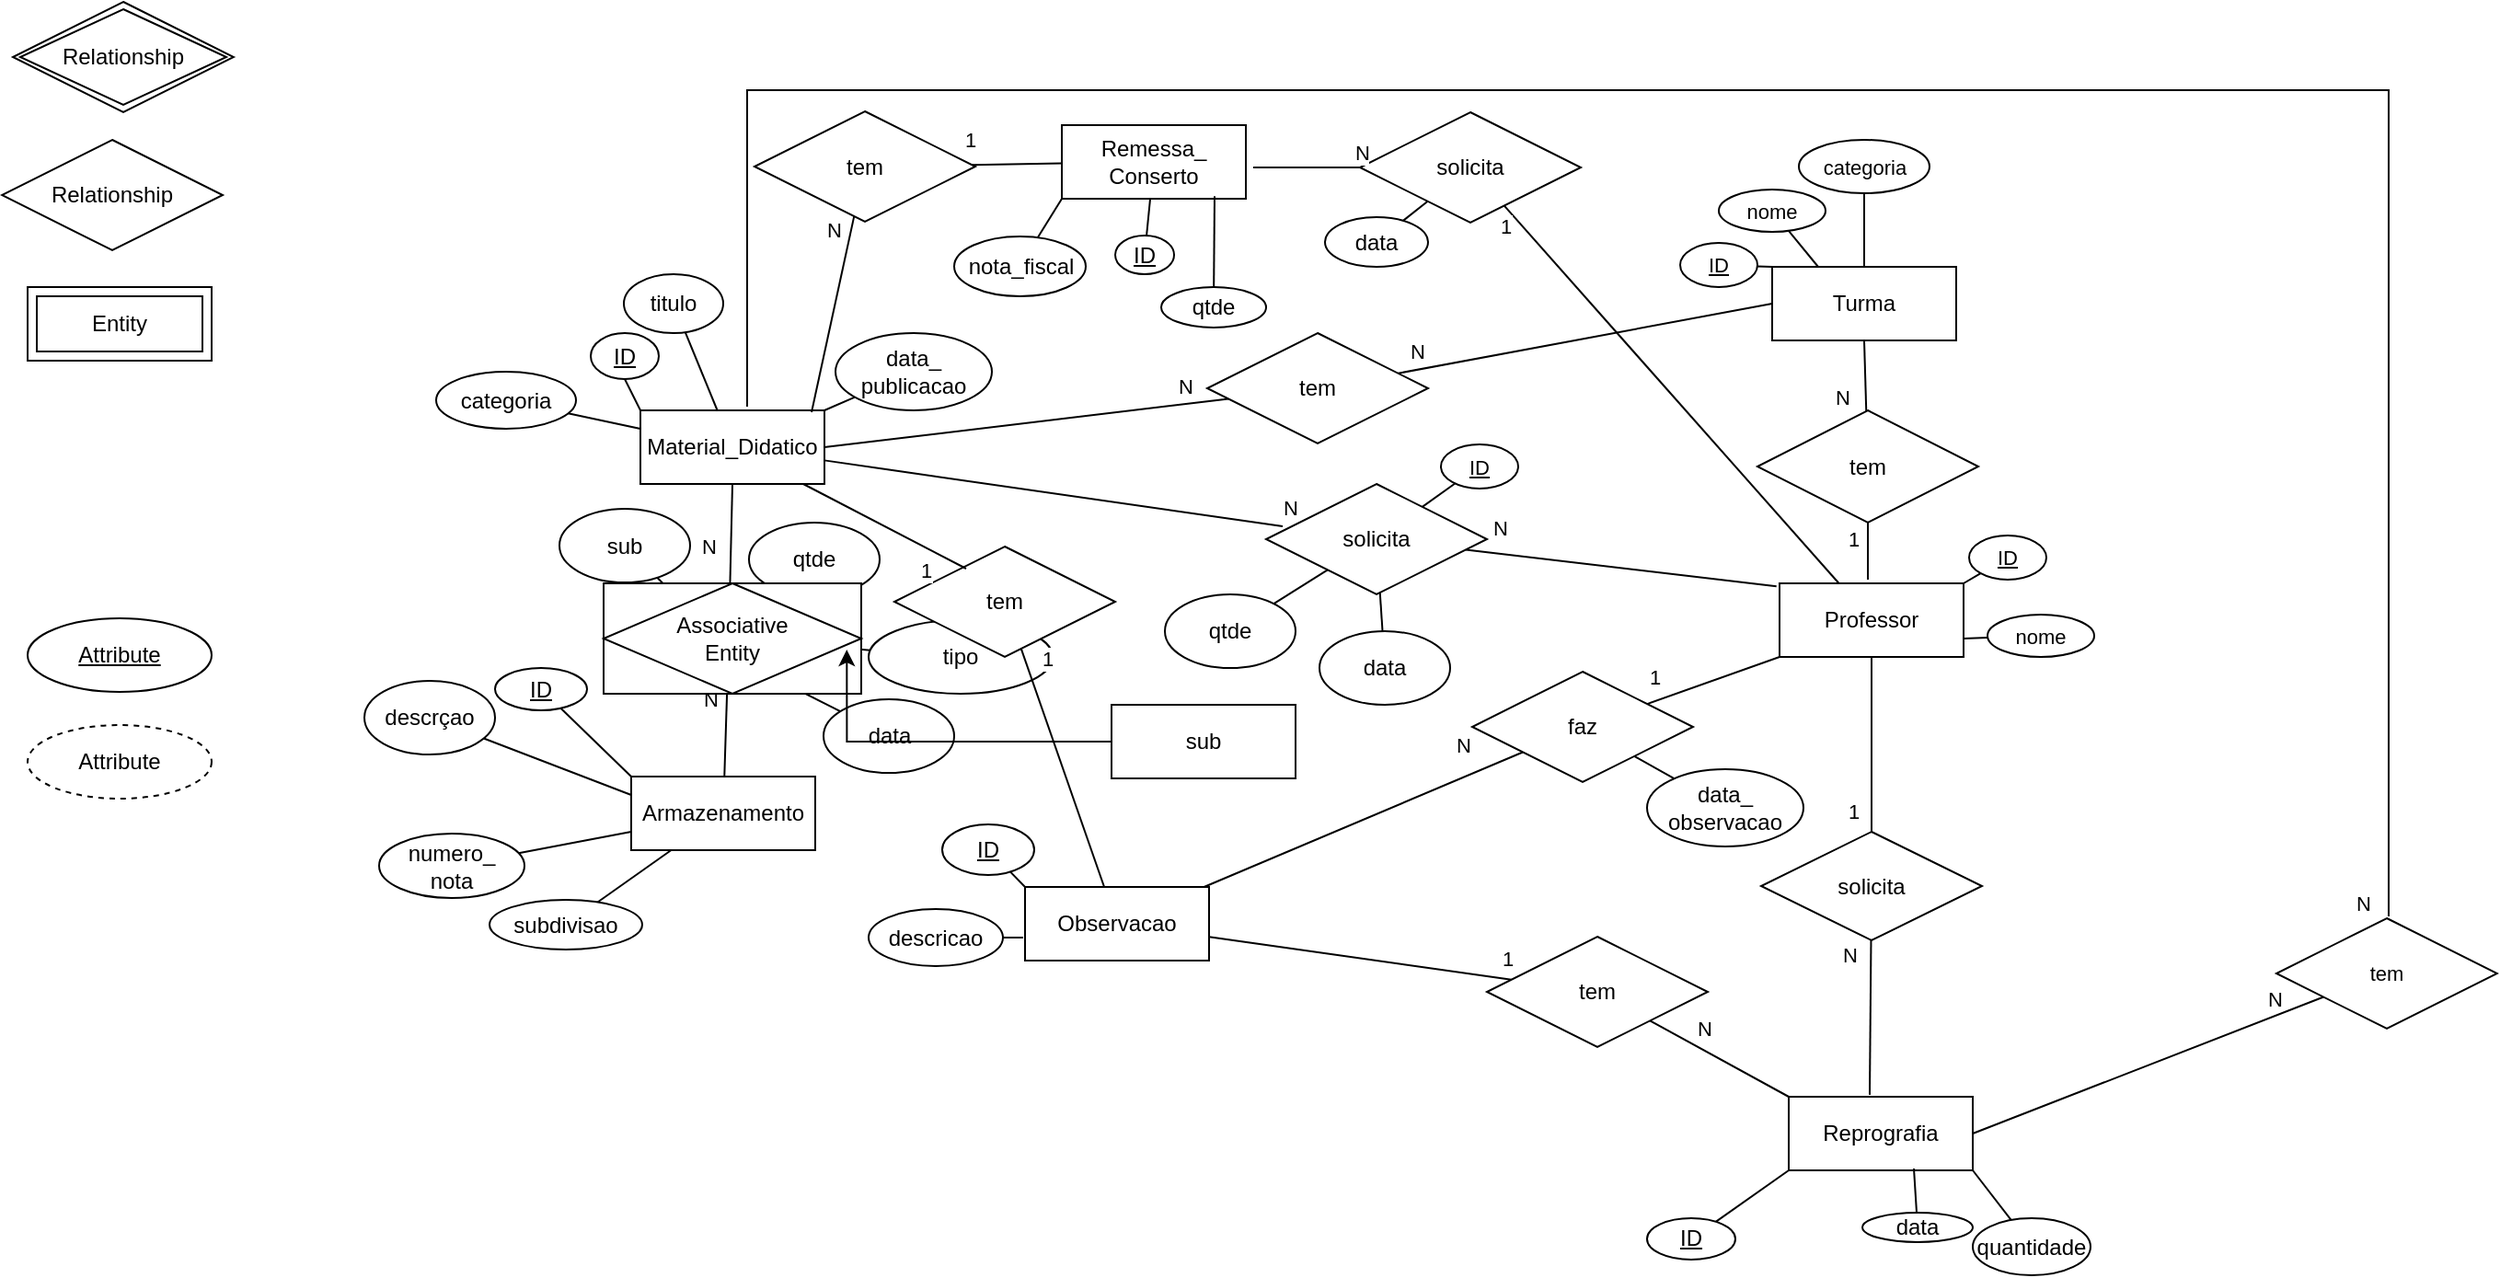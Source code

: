 <mxfile version="24.4.0" type="device">
  <diagram name="Página-1" id="MDbFIKiPPLKn4BLez_JS">
    <mxGraphModel dx="824" dy="331" grid="1" gridSize="10" guides="1" tooltips="1" connect="1" arrows="1" fold="1" page="1" pageScale="1" pageWidth="827" pageHeight="1169" math="0" shadow="0">
      <root>
        <mxCell id="0" />
        <mxCell id="1" parent="0" />
        <mxCell id="Ew38yq7X-rR1EeehxZCt-1" style="edgeStyle=none;rounded=0;orthogonalLoop=1;jettySize=auto;html=1;strokeColor=default;align=center;verticalAlign=middle;fontFamily=Helvetica;fontSize=11;fontColor=default;labelBackgroundColor=default;endArrow=none;endFill=0;" edge="1" parent="1" source="Ew38yq7X-rR1EeehxZCt-2" target="Ew38yq7X-rR1EeehxZCt-7">
          <mxGeometry relative="1" as="geometry" />
        </mxCell>
        <mxCell id="Ew38yq7X-rR1EeehxZCt-2" value="tipo" style="ellipse;whiteSpace=wrap;html=1;align=center;" vertex="1" parent="1">
          <mxGeometry x="476" y="387" width="100" height="40" as="geometry" />
        </mxCell>
        <mxCell id="Ew38yq7X-rR1EeehxZCt-3" value="Attribute" style="ellipse;whiteSpace=wrap;html=1;align=center;fontStyle=4;" vertex="1" parent="1">
          <mxGeometry x="19" y="386" width="100" height="40" as="geometry" />
        </mxCell>
        <mxCell id="Ew38yq7X-rR1EeehxZCt-4" value="Attribute" style="ellipse;whiteSpace=wrap;html=1;align=center;dashed=1;" vertex="1" parent="1">
          <mxGeometry x="19" y="444" width="100" height="40" as="geometry" />
        </mxCell>
        <mxCell id="Ew38yq7X-rR1EeehxZCt-5" value="" style="rounded=0;orthogonalLoop=1;jettySize=auto;html=1;endArrow=none;endFill=0;" edge="1" parent="1" source="Ew38yq7X-rR1EeehxZCt-7" target="Ew38yq7X-rR1EeehxZCt-16">
          <mxGeometry relative="1" as="geometry" />
        </mxCell>
        <mxCell id="Ew38yq7X-rR1EeehxZCt-6" style="edgeStyle=none;rounded=0;orthogonalLoop=1;jettySize=auto;html=1;entryX=0.5;entryY=1;entryDx=0;entryDy=0;strokeColor=default;align=center;verticalAlign=middle;fontFamily=Helvetica;fontSize=11;fontColor=default;labelBackgroundColor=default;endArrow=none;endFill=0;" edge="1" parent="1" source="Ew38yq7X-rR1EeehxZCt-7" target="Ew38yq7X-rR1EeehxZCt-11">
          <mxGeometry relative="1" as="geometry" />
        </mxCell>
        <mxCell id="Ew38yq7X-rR1EeehxZCt-7" value="movimenta" style="shape=rhombus;perimeter=rhombusPerimeter;whiteSpace=wrap;html=1;align=center;" vertex="1" parent="1">
          <mxGeometry x="340" y="367" width="120" height="60" as="geometry" />
        </mxCell>
        <mxCell id="Ew38yq7X-rR1EeehxZCt-8" value="Entity" style="shape=ext;margin=3;double=1;whiteSpace=wrap;html=1;align=center;" vertex="1" parent="1">
          <mxGeometry x="19" y="206" width="100" height="40" as="geometry" />
        </mxCell>
        <mxCell id="Ew38yq7X-rR1EeehxZCt-9" value="Relationship" style="shape=rhombus;double=1;perimeter=rhombusPerimeter;whiteSpace=wrap;html=1;align=center;" vertex="1" parent="1">
          <mxGeometry x="11" y="51" width="120" height="60" as="geometry" />
        </mxCell>
        <mxCell id="Ew38yq7X-rR1EeehxZCt-10" value="" style="edgeStyle=none;rounded=0;orthogonalLoop=1;jettySize=auto;html=1;strokeColor=default;align=center;verticalAlign=middle;fontFamily=Helvetica;fontSize=11;fontColor=default;labelBackgroundColor=default;endArrow=none;endFill=0;" edge="1" parent="1" source="Ew38yq7X-rR1EeehxZCt-11" target="Ew38yq7X-rR1EeehxZCt-30">
          <mxGeometry relative="1" as="geometry" />
        </mxCell>
        <mxCell id="Ew38yq7X-rR1EeehxZCt-11" value="Material_Didatico" style="whiteSpace=wrap;html=1;align=center;" vertex="1" parent="1">
          <mxGeometry x="352" y="273" width="100" height="40" as="geometry" />
        </mxCell>
        <mxCell id="Ew38yq7X-rR1EeehxZCt-12" style="edgeStyle=none;rounded=0;orthogonalLoop=1;jettySize=auto;html=1;strokeColor=default;align=center;verticalAlign=middle;fontFamily=Helvetica;fontSize=11;fontColor=default;labelBackgroundColor=default;endArrow=none;endFill=0;" edge="1" parent="1" source="Ew38yq7X-rR1EeehxZCt-15" target="Ew38yq7X-rR1EeehxZCt-33">
          <mxGeometry relative="1" as="geometry" />
        </mxCell>
        <mxCell id="Ew38yq7X-rR1EeehxZCt-13" style="edgeStyle=none;rounded=0;orthogonalLoop=1;jettySize=auto;html=1;strokeColor=default;align=center;verticalAlign=middle;fontFamily=Helvetica;fontSize=11;fontColor=default;labelBackgroundColor=default;endArrow=none;endFill=0;" edge="1" parent="1" source="Ew38yq7X-rR1EeehxZCt-15" target="Ew38yq7X-rR1EeehxZCt-48">
          <mxGeometry relative="1" as="geometry">
            <Array as="points" />
          </mxGeometry>
        </mxCell>
        <mxCell id="Ew38yq7X-rR1EeehxZCt-14" style="edgeStyle=none;rounded=0;orthogonalLoop=1;jettySize=auto;html=1;strokeColor=default;align=center;verticalAlign=middle;fontFamily=Helvetica;fontSize=11;fontColor=default;labelBackgroundColor=default;endArrow=none;endFill=0;" edge="1" parent="1" source="Ew38yq7X-rR1EeehxZCt-15" target="Ew38yq7X-rR1EeehxZCt-46">
          <mxGeometry relative="1" as="geometry" />
        </mxCell>
        <mxCell id="Ew38yq7X-rR1EeehxZCt-15" value="Observacao" style="whiteSpace=wrap;html=1;align=center;" vertex="1" parent="1">
          <mxGeometry x="561" y="532" width="100" height="40" as="geometry" />
        </mxCell>
        <mxCell id="Ew38yq7X-rR1EeehxZCt-16" value="Armazenamento" style="whiteSpace=wrap;html=1;align=center;" vertex="1" parent="1">
          <mxGeometry x="347" y="472" width="100" height="40" as="geometry" />
        </mxCell>
        <mxCell id="Ew38yq7X-rR1EeehxZCt-17" value="Reprografia" style="whiteSpace=wrap;html=1;align=center;" vertex="1" parent="1">
          <mxGeometry x="976" y="646" width="100" height="40" as="geometry" />
        </mxCell>
        <mxCell id="Ew38yq7X-rR1EeehxZCt-18" value="Remessa_&lt;br&gt;&lt;div&gt;Conserto&lt;/div&gt;" style="whiteSpace=wrap;html=1;align=center;" vertex="1" parent="1">
          <mxGeometry x="581" y="118" width="100" height="40" as="geometry" />
        </mxCell>
        <mxCell id="Ew38yq7X-rR1EeehxZCt-19" value="Turma" style="whiteSpace=wrap;html=1;align=center;" vertex="1" parent="1">
          <mxGeometry x="967" y="195" width="100" height="40" as="geometry" />
        </mxCell>
        <mxCell id="Ew38yq7X-rR1EeehxZCt-20" style="edgeStyle=none;rounded=0;orthogonalLoop=1;jettySize=auto;html=1;strokeColor=default;align=center;verticalAlign=middle;fontFamily=Helvetica;fontSize=11;fontColor=default;labelBackgroundColor=default;endArrow=none;endFill=0;" edge="1" parent="1" source="Ew38yq7X-rR1EeehxZCt-22" target="Ew38yq7X-rR1EeehxZCt-73">
          <mxGeometry relative="1" as="geometry" />
        </mxCell>
        <mxCell id="Ew38yq7X-rR1EeehxZCt-21" style="edgeStyle=none;rounded=0;orthogonalLoop=1;jettySize=auto;html=1;strokeColor=default;align=center;verticalAlign=middle;fontFamily=Helvetica;fontSize=11;fontColor=default;labelBackgroundColor=default;endArrow=none;endFill=0;" edge="1" parent="1" source="Ew38yq7X-rR1EeehxZCt-22" target="Ew38yq7X-rR1EeehxZCt-84">
          <mxGeometry relative="1" as="geometry" />
        </mxCell>
        <mxCell id="Ew38yq7X-rR1EeehxZCt-22" value="Professor" style="whiteSpace=wrap;html=1;align=center;" vertex="1" parent="1">
          <mxGeometry x="971" y="367" width="100" height="40" as="geometry" />
        </mxCell>
        <mxCell id="Ew38yq7X-rR1EeehxZCt-23" value="Relationship" style="shape=rhombus;perimeter=rhombusPerimeter;whiteSpace=wrap;html=1;align=center;" vertex="1" parent="1">
          <mxGeometry x="5" y="126" width="120" height="60" as="geometry" />
        </mxCell>
        <mxCell id="Ew38yq7X-rR1EeehxZCt-24" value="N" style="text;html=1;align=center;verticalAlign=middle;resizable=0;points=[];autosize=1;strokeColor=none;fillColor=none;fontFamily=Helvetica;fontSize=11;fontColor=default;labelBackgroundColor=default;" vertex="1" parent="1">
          <mxGeometry x="376" y="334" width="26" height="25" as="geometry" />
        </mxCell>
        <mxCell id="Ew38yq7X-rR1EeehxZCt-25" value="N" style="text;html=1;align=center;verticalAlign=middle;resizable=0;points=[];autosize=1;strokeColor=none;fillColor=none;fontFamily=Helvetica;fontSize=11;fontColor=default;labelBackgroundColor=default;" vertex="1" parent="1">
          <mxGeometry x="377" y="417" width="26" height="25" as="geometry" />
        </mxCell>
        <mxCell id="Ew38yq7X-rR1EeehxZCt-26" style="edgeStyle=none;rounded=0;orthogonalLoop=1;jettySize=auto;html=1;exitX=0.5;exitY=1;exitDx=0;exitDy=0;entryX=0;entryY=0;entryDx=0;entryDy=0;strokeColor=default;align=center;verticalAlign=middle;fontFamily=Helvetica;fontSize=11;fontColor=default;labelBackgroundColor=default;endArrow=none;endFill=0;" edge="1" parent="1" source="Ew38yq7X-rR1EeehxZCt-27" target="Ew38yq7X-rR1EeehxZCt-11">
          <mxGeometry relative="1" as="geometry" />
        </mxCell>
        <mxCell id="Ew38yq7X-rR1EeehxZCt-27" value="ID" style="ellipse;whiteSpace=wrap;html=1;align=center;fontStyle=4;" vertex="1" parent="1">
          <mxGeometry x="325" y="231" width="37" height="25" as="geometry" />
        </mxCell>
        <mxCell id="Ew38yq7X-rR1EeehxZCt-28" style="edgeStyle=none;rounded=0;orthogonalLoop=1;jettySize=auto;html=1;entryX=1;entryY=0;entryDx=0;entryDy=0;strokeColor=default;align=center;verticalAlign=middle;fontFamily=Helvetica;fontSize=11;fontColor=default;labelBackgroundColor=default;endArrow=none;endFill=0;" edge="1" parent="1" source="Ew38yq7X-rR1EeehxZCt-29" target="Ew38yq7X-rR1EeehxZCt-11">
          <mxGeometry relative="1" as="geometry" />
        </mxCell>
        <mxCell id="Ew38yq7X-rR1EeehxZCt-29" value="data_&lt;div&gt;publicacao&lt;/div&gt;" style="ellipse;whiteSpace=wrap;html=1;align=center;" vertex="1" parent="1">
          <mxGeometry x="458" y="231" width="85" height="42" as="geometry" />
        </mxCell>
        <mxCell id="Ew38yq7X-rR1EeehxZCt-30" value="titulo" style="ellipse;whiteSpace=wrap;html=1;align=center;" vertex="1" parent="1">
          <mxGeometry x="343" y="199" width="54" height="32" as="geometry" />
        </mxCell>
        <mxCell id="Ew38yq7X-rR1EeehxZCt-31" style="edgeStyle=none;rounded=0;orthogonalLoop=1;jettySize=auto;html=1;entryX=0;entryY=0;entryDx=0;entryDy=0;strokeColor=default;align=center;verticalAlign=middle;fontFamily=Helvetica;fontSize=11;fontColor=default;labelBackgroundColor=default;endArrow=none;endFill=0;" edge="1" parent="1" source="Ew38yq7X-rR1EeehxZCt-32" target="Ew38yq7X-rR1EeehxZCt-16">
          <mxGeometry relative="1" as="geometry" />
        </mxCell>
        <mxCell id="Ew38yq7X-rR1EeehxZCt-32" value="ID" style="ellipse;whiteSpace=wrap;html=1;align=center;fontStyle=4;" vertex="1" parent="1">
          <mxGeometry x="273" y="413" width="50" height="23" as="geometry" />
        </mxCell>
        <mxCell id="Ew38yq7X-rR1EeehxZCt-33" value="tem" style="shape=rhombus;perimeter=rhombusPerimeter;whiteSpace=wrap;html=1;align=center;" vertex="1" parent="1">
          <mxGeometry x="490" y="347" width="120" height="60" as="geometry" />
        </mxCell>
        <mxCell id="Ew38yq7X-rR1EeehxZCt-34" style="edgeStyle=none;rounded=0;orthogonalLoop=1;jettySize=auto;html=1;entryX=0.325;entryY=0.2;entryDx=0;entryDy=0;entryPerimeter=0;strokeColor=default;align=center;verticalAlign=middle;fontFamily=Helvetica;fontSize=11;fontColor=default;labelBackgroundColor=default;endArrow=none;endFill=0;" edge="1" parent="1" source="Ew38yq7X-rR1EeehxZCt-11" target="Ew38yq7X-rR1EeehxZCt-33">
          <mxGeometry relative="1" as="geometry" />
        </mxCell>
        <mxCell id="Ew38yq7X-rR1EeehxZCt-35" value="1" style="text;html=1;align=center;verticalAlign=middle;resizable=0;points=[];autosize=1;strokeColor=none;fillColor=none;fontFamily=Helvetica;fontSize=11;fontColor=default;labelBackgroundColor=default;" vertex="1" parent="1">
          <mxGeometry x="561" y="395" width="24" height="25" as="geometry" />
        </mxCell>
        <mxCell id="Ew38yq7X-rR1EeehxZCt-36" value="1" style="text;html=1;align=center;verticalAlign=middle;resizable=0;points=[];autosize=1;strokeColor=none;fillColor=none;fontFamily=Helvetica;fontSize=11;fontColor=default;labelBackgroundColor=default;" vertex="1" parent="1">
          <mxGeometry x="495" y="347" width="24" height="25" as="geometry" />
        </mxCell>
        <mxCell id="Ew38yq7X-rR1EeehxZCt-37" style="edgeStyle=none;rounded=0;orthogonalLoop=1;jettySize=auto;html=1;entryX=0;entryY=0.25;entryDx=0;entryDy=0;strokeColor=default;align=center;verticalAlign=middle;fontFamily=Helvetica;fontSize=11;fontColor=default;labelBackgroundColor=default;endArrow=none;endFill=0;" edge="1" parent="1" source="Ew38yq7X-rR1EeehxZCt-38" target="Ew38yq7X-rR1EeehxZCt-16">
          <mxGeometry relative="1" as="geometry" />
        </mxCell>
        <mxCell id="Ew38yq7X-rR1EeehxZCt-38" value="descrçao" style="ellipse;whiteSpace=wrap;html=1;align=center;" vertex="1" parent="1">
          <mxGeometry x="202" y="420" width="71" height="40" as="geometry" />
        </mxCell>
        <mxCell id="Ew38yq7X-rR1EeehxZCt-39" style="edgeStyle=none;rounded=0;orthogonalLoop=1;jettySize=auto;html=1;strokeColor=default;align=center;verticalAlign=middle;fontFamily=Helvetica;fontSize=11;fontColor=default;labelBackgroundColor=default;endArrow=none;endFill=0;" edge="1" parent="1" source="Ew38yq7X-rR1EeehxZCt-40" target="Ew38yq7X-rR1EeehxZCt-16">
          <mxGeometry relative="1" as="geometry" />
        </mxCell>
        <mxCell id="Ew38yq7X-rR1EeehxZCt-40" value="subdivisao" style="ellipse;whiteSpace=wrap;html=1;align=center;" vertex="1" parent="1">
          <mxGeometry x="270" y="539" width="83" height="27" as="geometry" />
        </mxCell>
        <mxCell id="Ew38yq7X-rR1EeehxZCt-41" style="edgeStyle=none;rounded=0;orthogonalLoop=1;jettySize=auto;html=1;entryX=0;entryY=0.25;entryDx=0;entryDy=0;strokeColor=default;align=center;verticalAlign=middle;fontFamily=Helvetica;fontSize=11;fontColor=default;labelBackgroundColor=default;endArrow=none;endFill=0;" edge="1" parent="1" source="Ew38yq7X-rR1EeehxZCt-42" target="Ew38yq7X-rR1EeehxZCt-11">
          <mxGeometry relative="1" as="geometry" />
        </mxCell>
        <mxCell id="Ew38yq7X-rR1EeehxZCt-42" value="categoria" style="ellipse;whiteSpace=wrap;html=1;align=center;" vertex="1" parent="1">
          <mxGeometry x="241" y="252" width="76" height="31" as="geometry" />
        </mxCell>
        <mxCell id="Ew38yq7X-rR1EeehxZCt-129" style="rounded=0;orthogonalLoop=1;jettySize=auto;html=1;entryX=0;entryY=0.75;entryDx=0;entryDy=0;endArrow=none;endFill=0;" edge="1" parent="1" source="Ew38yq7X-rR1EeehxZCt-44" target="Ew38yq7X-rR1EeehxZCt-16">
          <mxGeometry relative="1" as="geometry" />
        </mxCell>
        <mxCell id="Ew38yq7X-rR1EeehxZCt-44" value="numero_&lt;div&gt;nota&lt;/div&gt;" style="ellipse;whiteSpace=wrap;html=1;align=center;" vertex="1" parent="1">
          <mxGeometry x="210" y="503" width="79" height="35" as="geometry" />
        </mxCell>
        <mxCell id="Ew38yq7X-rR1EeehxZCt-45" style="edgeStyle=none;rounded=0;orthogonalLoop=1;jettySize=auto;html=1;entryX=0;entryY=0;entryDx=0;entryDy=0;strokeColor=default;align=center;verticalAlign=middle;fontFamily=Helvetica;fontSize=11;fontColor=default;labelBackgroundColor=default;endArrow=none;endFill=0;" edge="1" parent="1" source="Ew38yq7X-rR1EeehxZCt-46" target="Ew38yq7X-rR1EeehxZCt-17">
          <mxGeometry relative="1" as="geometry" />
        </mxCell>
        <mxCell id="Ew38yq7X-rR1EeehxZCt-46" value="tem" style="shape=rhombus;perimeter=rhombusPerimeter;whiteSpace=wrap;html=1;align=center;" vertex="1" parent="1">
          <mxGeometry x="812" y="559" width="120" height="60" as="geometry" />
        </mxCell>
        <mxCell id="Ew38yq7X-rR1EeehxZCt-47" style="edgeStyle=none;rounded=0;orthogonalLoop=1;jettySize=auto;html=1;entryX=0;entryY=1;entryDx=0;entryDy=0;strokeColor=default;align=center;verticalAlign=middle;fontFamily=Helvetica;fontSize=11;fontColor=default;labelBackgroundColor=default;endArrow=none;endFill=0;" edge="1" parent="1" source="Ew38yq7X-rR1EeehxZCt-48" target="Ew38yq7X-rR1EeehxZCt-22">
          <mxGeometry relative="1" as="geometry" />
        </mxCell>
        <mxCell id="Ew38yq7X-rR1EeehxZCt-48" value="faz" style="shape=rhombus;perimeter=rhombusPerimeter;whiteSpace=wrap;html=1;align=center;" vertex="1" parent="1">
          <mxGeometry x="804" y="415" width="120" height="60" as="geometry" />
        </mxCell>
        <mxCell id="Ew38yq7X-rR1EeehxZCt-49" style="edgeStyle=none;rounded=0;orthogonalLoop=1;jettySize=auto;html=1;strokeColor=default;align=center;verticalAlign=middle;fontFamily=Helvetica;fontSize=11;fontColor=default;labelBackgroundColor=default;endArrow=none;endFill=0;" edge="1" parent="1" source="Ew38yq7X-rR1EeehxZCt-50" target="Ew38yq7X-rR1EeehxZCt-48">
          <mxGeometry relative="1" as="geometry" />
        </mxCell>
        <mxCell id="Ew38yq7X-rR1EeehxZCt-50" value="data_&lt;div&gt;observacao&lt;/div&gt;" style="ellipse;whiteSpace=wrap;html=1;align=center;" vertex="1" parent="1">
          <mxGeometry x="899" y="468" width="85" height="42" as="geometry" />
        </mxCell>
        <mxCell id="Ew38yq7X-rR1EeehxZCt-51" value="1" style="text;html=1;align=center;verticalAlign=middle;resizable=0;points=[];autosize=1;strokeColor=none;fillColor=none;fontFamily=Helvetica;fontSize=11;fontColor=default;labelBackgroundColor=default;" vertex="1" parent="1">
          <mxGeometry x="891" y="405" width="24" height="25" as="geometry" />
        </mxCell>
        <mxCell id="Ew38yq7X-rR1EeehxZCt-52" value="N" style="text;html=1;align=center;verticalAlign=middle;resizable=0;points=[];autosize=1;strokeColor=none;fillColor=none;fontFamily=Helvetica;fontSize=11;fontColor=default;labelBackgroundColor=default;" vertex="1" parent="1">
          <mxGeometry x="786" y="442" width="26" height="25" as="geometry" />
        </mxCell>
        <mxCell id="Ew38yq7X-rR1EeehxZCt-53" style="edgeStyle=none;rounded=0;orthogonalLoop=1;jettySize=auto;html=1;entryX=1;entryY=0.5;entryDx=0;entryDy=0;strokeColor=default;align=center;verticalAlign=middle;fontFamily=Helvetica;fontSize=11;fontColor=default;labelBackgroundColor=default;endArrow=none;endFill=0;" edge="1" parent="1" source="Ew38yq7X-rR1EeehxZCt-55" target="Ew38yq7X-rR1EeehxZCt-11">
          <mxGeometry relative="1" as="geometry" />
        </mxCell>
        <mxCell id="Ew38yq7X-rR1EeehxZCt-54" style="edgeStyle=none;rounded=0;orthogonalLoop=1;jettySize=auto;html=1;entryX=0;entryY=0.5;entryDx=0;entryDy=0;strokeColor=default;align=center;verticalAlign=middle;fontFamily=Helvetica;fontSize=11;fontColor=default;labelBackgroundColor=default;endArrow=none;endFill=0;" edge="1" parent="1" source="Ew38yq7X-rR1EeehxZCt-55" target="Ew38yq7X-rR1EeehxZCt-19">
          <mxGeometry relative="1" as="geometry" />
        </mxCell>
        <mxCell id="Ew38yq7X-rR1EeehxZCt-55" value="tem" style="shape=rhombus;perimeter=rhombusPerimeter;whiteSpace=wrap;html=1;align=center;" vertex="1" parent="1">
          <mxGeometry x="660" y="231" width="120" height="60" as="geometry" />
        </mxCell>
        <mxCell id="Ew38yq7X-rR1EeehxZCt-56" value="N" style="text;html=1;align=center;verticalAlign=middle;resizable=0;points=[];autosize=1;strokeColor=none;fillColor=none;fontFamily=Helvetica;fontSize=11;fontColor=default;labelBackgroundColor=default;" vertex="1" parent="1">
          <mxGeometry x="635" y="247" width="26" height="25" as="geometry" />
        </mxCell>
        <mxCell id="Ew38yq7X-rR1EeehxZCt-57" value="N" style="text;html=1;align=center;verticalAlign=middle;resizable=0;points=[];autosize=1;strokeColor=none;fillColor=none;fontFamily=Helvetica;fontSize=11;fontColor=default;labelBackgroundColor=default;" vertex="1" parent="1">
          <mxGeometry x="761" y="228" width="26" height="25" as="geometry" />
        </mxCell>
        <mxCell id="Ew38yq7X-rR1EeehxZCt-58" style="edgeStyle=none;rounded=0;orthogonalLoop=1;jettySize=auto;html=1;entryX=0.5;entryY=1;entryDx=0;entryDy=0;strokeColor=default;align=center;verticalAlign=middle;fontFamily=Helvetica;fontSize=11;fontColor=default;labelBackgroundColor=default;endArrow=none;endFill=0;" edge="1" parent="1" source="Ew38yq7X-rR1EeehxZCt-60" target="Ew38yq7X-rR1EeehxZCt-19">
          <mxGeometry relative="1" as="geometry" />
        </mxCell>
        <mxCell id="Ew38yq7X-rR1EeehxZCt-59" style="edgeStyle=none;rounded=0;orthogonalLoop=1;jettySize=auto;html=1;strokeColor=default;align=center;verticalAlign=middle;fontFamily=Helvetica;fontSize=11;fontColor=default;labelBackgroundColor=default;endArrow=none;endFill=0;" edge="1" parent="1" source="Ew38yq7X-rR1EeehxZCt-60">
          <mxGeometry relative="1" as="geometry">
            <mxPoint x="1019" y="365" as="targetPoint" />
          </mxGeometry>
        </mxCell>
        <mxCell id="Ew38yq7X-rR1EeehxZCt-60" value="tem" style="shape=rhombus;perimeter=rhombusPerimeter;whiteSpace=wrap;html=1;align=center;" vertex="1" parent="1">
          <mxGeometry x="959" y="273" width="120" height="61" as="geometry" />
        </mxCell>
        <mxCell id="Ew38yq7X-rR1EeehxZCt-61" value="1" style="text;html=1;align=center;verticalAlign=middle;resizable=0;points=[];autosize=1;strokeColor=none;fillColor=none;fontFamily=Helvetica;fontSize=11;fontColor=default;labelBackgroundColor=default;" vertex="1" parent="1">
          <mxGeometry x="999" y="330" width="24" height="25" as="geometry" />
        </mxCell>
        <mxCell id="Ew38yq7X-rR1EeehxZCt-62" value="N" style="text;html=1;align=center;verticalAlign=middle;resizable=0;points=[];autosize=1;strokeColor=none;fillColor=none;fontFamily=Helvetica;fontSize=11;fontColor=default;labelBackgroundColor=default;" vertex="1" parent="1">
          <mxGeometry x="992" y="253" width="26" height="25" as="geometry" />
        </mxCell>
        <mxCell id="Ew38yq7X-rR1EeehxZCt-63" style="edgeStyle=none;rounded=0;orthogonalLoop=1;jettySize=auto;html=1;entryX=0;entryY=0;entryDx=0;entryDy=0;strokeColor=default;align=center;verticalAlign=middle;fontFamily=Helvetica;fontSize=11;fontColor=default;labelBackgroundColor=default;endArrow=none;endFill=0;" edge="1" parent="1" source="Ew38yq7X-rR1EeehxZCt-64" target="Ew38yq7X-rR1EeehxZCt-19">
          <mxGeometry relative="1" as="geometry" />
        </mxCell>
        <mxCell id="Ew38yq7X-rR1EeehxZCt-64" value="ID" style="ellipse;whiteSpace=wrap;html=1;align=center;fontStyle=4;fontFamily=Helvetica;fontSize=11;fontColor=default;labelBackgroundColor=default;" vertex="1" parent="1">
          <mxGeometry x="917" y="182" width="42" height="24" as="geometry" />
        </mxCell>
        <mxCell id="Ew38yq7X-rR1EeehxZCt-65" style="edgeStyle=none;rounded=0;orthogonalLoop=1;jettySize=auto;html=1;entryX=0.25;entryY=0;entryDx=0;entryDy=0;strokeColor=default;align=center;verticalAlign=middle;fontFamily=Helvetica;fontSize=11;fontColor=default;labelBackgroundColor=default;endArrow=none;endFill=0;" edge="1" parent="1" source="Ew38yq7X-rR1EeehxZCt-66" target="Ew38yq7X-rR1EeehxZCt-19">
          <mxGeometry relative="1" as="geometry" />
        </mxCell>
        <mxCell id="Ew38yq7X-rR1EeehxZCt-66" value="nome" style="ellipse;whiteSpace=wrap;html=1;align=center;fontFamily=Helvetica;fontSize=11;fontColor=default;labelBackgroundColor=default;" vertex="1" parent="1">
          <mxGeometry x="938" y="153" width="58" height="23" as="geometry" />
        </mxCell>
        <mxCell id="Ew38yq7X-rR1EeehxZCt-67" style="edgeStyle=none;rounded=0;orthogonalLoop=1;jettySize=auto;html=1;entryX=0.5;entryY=0;entryDx=0;entryDy=0;strokeColor=default;align=center;verticalAlign=middle;fontFamily=Helvetica;fontSize=11;fontColor=default;labelBackgroundColor=default;endArrow=none;endFill=0;" edge="1" parent="1" source="Ew38yq7X-rR1EeehxZCt-68" target="Ew38yq7X-rR1EeehxZCt-19">
          <mxGeometry relative="1" as="geometry" />
        </mxCell>
        <mxCell id="Ew38yq7X-rR1EeehxZCt-68" value="categoria" style="ellipse;whiteSpace=wrap;html=1;align=center;fontFamily=Helvetica;fontSize=11;fontColor=default;labelBackgroundColor=default;" vertex="1" parent="1">
          <mxGeometry x="981.5" y="126" width="71" height="29" as="geometry" />
        </mxCell>
        <mxCell id="Ew38yq7X-rR1EeehxZCt-69" style="edgeStyle=none;rounded=0;orthogonalLoop=1;jettySize=auto;html=1;entryX=1;entryY=0;entryDx=0;entryDy=0;strokeColor=default;align=center;verticalAlign=middle;fontFamily=Helvetica;fontSize=11;fontColor=default;labelBackgroundColor=default;endArrow=none;endFill=0;" edge="1" parent="1" source="Ew38yq7X-rR1EeehxZCt-70" target="Ew38yq7X-rR1EeehxZCt-22">
          <mxGeometry relative="1" as="geometry" />
        </mxCell>
        <mxCell id="Ew38yq7X-rR1EeehxZCt-70" value="ID" style="ellipse;whiteSpace=wrap;html=1;align=center;fontStyle=4;fontFamily=Helvetica;fontSize=11;fontColor=default;labelBackgroundColor=default;" vertex="1" parent="1">
          <mxGeometry x="1074" y="341" width="42" height="24" as="geometry" />
        </mxCell>
        <mxCell id="Ew38yq7X-rR1EeehxZCt-71" style="edgeStyle=none;rounded=0;orthogonalLoop=1;jettySize=auto;html=1;entryX=1;entryY=0.75;entryDx=0;entryDy=0;strokeColor=default;align=center;verticalAlign=middle;fontFamily=Helvetica;fontSize=11;fontColor=default;labelBackgroundColor=default;endArrow=none;endFill=0;" edge="1" parent="1" source="Ew38yq7X-rR1EeehxZCt-72" target="Ew38yq7X-rR1EeehxZCt-22">
          <mxGeometry relative="1" as="geometry" />
        </mxCell>
        <mxCell id="Ew38yq7X-rR1EeehxZCt-72" value="nome" style="ellipse;whiteSpace=wrap;html=1;align=center;fontFamily=Helvetica;fontSize=11;fontColor=default;labelBackgroundColor=default;" vertex="1" parent="1">
          <mxGeometry x="1084" y="384" width="58" height="23" as="geometry" />
        </mxCell>
        <mxCell id="Ew38yq7X-rR1EeehxZCt-73" value="solicita" style="shape=rhombus;perimeter=rhombusPerimeter;whiteSpace=wrap;html=1;align=center;" vertex="1" parent="1">
          <mxGeometry x="961" y="502" width="120" height="59" as="geometry" />
        </mxCell>
        <mxCell id="Ew38yq7X-rR1EeehxZCt-74" style="edgeStyle=none;rounded=0;orthogonalLoop=1;jettySize=auto;html=1;entryX=0.44;entryY=-0.025;entryDx=0;entryDy=0;entryPerimeter=0;strokeColor=default;align=center;verticalAlign=middle;fontFamily=Helvetica;fontSize=11;fontColor=default;labelBackgroundColor=default;endArrow=none;endFill=0;" edge="1" parent="1" source="Ew38yq7X-rR1EeehxZCt-73" target="Ew38yq7X-rR1EeehxZCt-17">
          <mxGeometry relative="1" as="geometry" />
        </mxCell>
        <mxCell id="Ew38yq7X-rR1EeehxZCt-75" value="1" style="text;html=1;align=center;verticalAlign=middle;resizable=0;points=[];autosize=1;strokeColor=none;fillColor=none;fontFamily=Helvetica;fontSize=11;fontColor=default;labelBackgroundColor=default;" vertex="1" parent="1">
          <mxGeometry x="999" y="478" width="24" height="25" as="geometry" />
        </mxCell>
        <mxCell id="Ew38yq7X-rR1EeehxZCt-76" value="N" style="text;html=1;align=center;verticalAlign=middle;resizable=0;points=[];autosize=1;strokeColor=none;fillColor=none;fontFamily=Helvetica;fontSize=11;fontColor=default;labelBackgroundColor=default;" vertex="1" parent="1">
          <mxGeometry x="996" y="556" width="26" height="25" as="geometry" />
        </mxCell>
        <mxCell id="Ew38yq7X-rR1EeehxZCt-77" value="1" style="text;html=1;align=center;verticalAlign=middle;resizable=0;points=[];autosize=1;strokeColor=none;fillColor=none;fontFamily=Helvetica;fontSize=11;fontColor=default;labelBackgroundColor=default;" vertex="1" parent="1">
          <mxGeometry x="811" y="558" width="24" height="25" as="geometry" />
        </mxCell>
        <mxCell id="Ew38yq7X-rR1EeehxZCt-78" value="N" style="text;html=1;align=center;verticalAlign=middle;resizable=0;points=[];autosize=1;strokeColor=none;fillColor=none;fontFamily=Helvetica;fontSize=11;fontColor=default;labelBackgroundColor=default;" vertex="1" parent="1">
          <mxGeometry x="917" y="596" width="26" height="25" as="geometry" />
        </mxCell>
        <mxCell id="Ew38yq7X-rR1EeehxZCt-79" style="edgeStyle=none;rounded=0;orthogonalLoop=1;jettySize=auto;html=1;entryX=0;entryY=0;entryDx=0;entryDy=0;strokeColor=default;align=center;verticalAlign=middle;fontFamily=Helvetica;fontSize=11;fontColor=default;labelBackgroundColor=default;endArrow=none;endFill=0;" edge="1" parent="1" source="Ew38yq7X-rR1EeehxZCt-80" target="Ew38yq7X-rR1EeehxZCt-15">
          <mxGeometry relative="1" as="geometry" />
        </mxCell>
        <mxCell id="Ew38yq7X-rR1EeehxZCt-80" value="ID" style="ellipse;whiteSpace=wrap;html=1;align=center;fontStyle=4;" vertex="1" parent="1">
          <mxGeometry x="516" y="498" width="50" height="27.5" as="geometry" />
        </mxCell>
        <mxCell id="Ew38yq7X-rR1EeehxZCt-81" style="edgeStyle=none;rounded=0;orthogonalLoop=1;jettySize=auto;html=1;strokeColor=default;align=center;verticalAlign=middle;fontFamily=Helvetica;fontSize=11;fontColor=default;labelBackgroundColor=default;endArrow=none;endFill=0;" edge="1" parent="1" source="Ew38yq7X-rR1EeehxZCt-82">
          <mxGeometry relative="1" as="geometry">
            <mxPoint x="560" y="559.5" as="targetPoint" />
          </mxGeometry>
        </mxCell>
        <mxCell id="Ew38yq7X-rR1EeehxZCt-82" value="descricao" style="ellipse;whiteSpace=wrap;html=1;align=center;" vertex="1" parent="1">
          <mxGeometry x="476" y="544" width="73" height="31" as="geometry" />
        </mxCell>
        <mxCell id="Ew38yq7X-rR1EeehxZCt-83" style="edgeStyle=none;rounded=0;orthogonalLoop=1;jettySize=auto;html=1;strokeColor=default;align=center;verticalAlign=middle;fontFamily=Helvetica;fontSize=11;fontColor=default;labelBackgroundColor=default;endArrow=none;endFill=0;" edge="1" parent="1" source="Ew38yq7X-rR1EeehxZCt-84">
          <mxGeometry relative="1" as="geometry">
            <mxPoint x="685" y="141" as="targetPoint" />
          </mxGeometry>
        </mxCell>
        <mxCell id="Ew38yq7X-rR1EeehxZCt-84" value="solicita" style="shape=rhombus;perimeter=rhombusPerimeter;whiteSpace=wrap;html=1;align=center;" vertex="1" parent="1">
          <mxGeometry x="743" y="111" width="120" height="60" as="geometry" />
        </mxCell>
        <mxCell id="Ew38yq7X-rR1EeehxZCt-85" value="" style="edgeStyle=none;rounded=0;orthogonalLoop=1;jettySize=auto;html=1;strokeColor=default;align=center;verticalAlign=middle;fontFamily=Helvetica;fontSize=11;fontColor=default;labelBackgroundColor=default;endArrow=none;endFill=0;" edge="1" parent="1" source="Ew38yq7X-rR1EeehxZCt-86" target="Ew38yq7X-rR1EeehxZCt-18">
          <mxGeometry relative="1" as="geometry" />
        </mxCell>
        <mxCell id="Ew38yq7X-rR1EeehxZCt-86" value="tem" style="shape=rhombus;perimeter=rhombusPerimeter;whiteSpace=wrap;html=1;align=center;" vertex="1" parent="1">
          <mxGeometry x="414" y="110.5" width="120" height="60" as="geometry" />
        </mxCell>
        <mxCell id="Ew38yq7X-rR1EeehxZCt-87" value="1" style="text;html=1;align=center;verticalAlign=middle;resizable=0;points=[];autosize=1;strokeColor=none;fillColor=none;fontFamily=Helvetica;fontSize=11;fontColor=default;labelBackgroundColor=default;" vertex="1" parent="1">
          <mxGeometry x="810" y="160" width="24" height="25" as="geometry" />
        </mxCell>
        <mxCell id="Ew38yq7X-rR1EeehxZCt-88" value="N" style="text;html=1;align=center;verticalAlign=middle;resizable=0;points=[];autosize=1;strokeColor=none;fillColor=none;fontFamily=Helvetica;fontSize=11;fontColor=default;labelBackgroundColor=default;" vertex="1" parent="1">
          <mxGeometry x="731" y="120" width="26" height="25" as="geometry" />
        </mxCell>
        <mxCell id="Ew38yq7X-rR1EeehxZCt-89" style="edgeStyle=none;rounded=0;orthogonalLoop=1;jettySize=auto;html=1;entryX=0.93;entryY=0.025;entryDx=0;entryDy=0;entryPerimeter=0;strokeColor=default;align=center;verticalAlign=middle;fontFamily=Helvetica;fontSize=11;fontColor=default;labelBackgroundColor=default;endArrow=none;endFill=0;" edge="1" parent="1" source="Ew38yq7X-rR1EeehxZCt-86" target="Ew38yq7X-rR1EeehxZCt-11">
          <mxGeometry relative="1" as="geometry" />
        </mxCell>
        <mxCell id="Ew38yq7X-rR1EeehxZCt-90" value="1" style="text;html=1;align=center;verticalAlign=middle;resizable=0;points=[];autosize=1;strokeColor=none;fillColor=none;fontFamily=Helvetica;fontSize=11;fontColor=default;labelBackgroundColor=default;" vertex="1" parent="1">
          <mxGeometry x="519" y="113" width="24" height="25" as="geometry" />
        </mxCell>
        <mxCell id="Ew38yq7X-rR1EeehxZCt-91" value="N" style="text;html=1;align=center;verticalAlign=middle;resizable=0;points=[];autosize=1;strokeColor=none;fillColor=none;fontFamily=Helvetica;fontSize=11;fontColor=default;labelBackgroundColor=default;" vertex="1" parent="1">
          <mxGeometry x="444" y="162" width="26" height="25" as="geometry" />
        </mxCell>
        <mxCell id="Ew38yq7X-rR1EeehxZCt-92" value="" style="edgeStyle=none;rounded=0;orthogonalLoop=1;jettySize=auto;html=1;strokeColor=default;align=center;verticalAlign=middle;fontFamily=Helvetica;fontSize=11;fontColor=default;labelBackgroundColor=default;endArrow=none;endFill=0;" edge="1" parent="1" source="Ew38yq7X-rR1EeehxZCt-93" target="Ew38yq7X-rR1EeehxZCt-18">
          <mxGeometry relative="1" as="geometry" />
        </mxCell>
        <mxCell id="Ew38yq7X-rR1EeehxZCt-93" value="ID" style="ellipse;whiteSpace=wrap;html=1;align=center;fontStyle=4;" vertex="1" parent="1">
          <mxGeometry x="610" y="178" width="32" height="21" as="geometry" />
        </mxCell>
        <mxCell id="Ew38yq7X-rR1EeehxZCt-94" value="" style="edgeStyle=none;rounded=0;orthogonalLoop=1;jettySize=auto;html=1;strokeColor=default;align=center;verticalAlign=middle;fontFamily=Helvetica;fontSize=11;fontColor=default;labelBackgroundColor=default;endArrow=none;endFill=0;" edge="1" parent="1" source="Ew38yq7X-rR1EeehxZCt-95" target="Ew38yq7X-rR1EeehxZCt-84">
          <mxGeometry relative="1" as="geometry" />
        </mxCell>
        <mxCell id="Ew38yq7X-rR1EeehxZCt-95" value="data" style="ellipse;whiteSpace=wrap;html=1;align=center;" vertex="1" parent="1">
          <mxGeometry x="724" y="168" width="56" height="27" as="geometry" />
        </mxCell>
        <mxCell id="Ew38yq7X-rR1EeehxZCt-96" style="edgeStyle=none;rounded=0;orthogonalLoop=1;jettySize=auto;html=1;entryX=1;entryY=0.5;entryDx=0;entryDy=0;strokeColor=default;align=center;verticalAlign=middle;fontFamily=Helvetica;fontSize=11;fontColor=default;labelBackgroundColor=default;endArrow=none;endFill=0;" edge="1" parent="1" target="Ew38yq7X-rR1EeehxZCt-17">
          <mxGeometry relative="1" as="geometry">
            <mxPoint x="1268.269" y="591.134" as="sourcePoint" />
          </mxGeometry>
        </mxCell>
        <mxCell id="Ew38yq7X-rR1EeehxZCt-97" value="tem" style="shape=rhombus;perimeter=rhombusPerimeter;whiteSpace=wrap;html=1;align=center;fontFamily=Helvetica;fontSize=11;fontColor=default;labelBackgroundColor=default;" vertex="1" parent="1">
          <mxGeometry x="1241" y="549" width="120" height="60" as="geometry" />
        </mxCell>
        <mxCell id="Ew38yq7X-rR1EeehxZCt-98" style="edgeStyle=orthogonalEdgeStyle;rounded=0;orthogonalLoop=1;jettySize=auto;html=1;strokeColor=default;align=center;verticalAlign=middle;fontFamily=Helvetica;fontSize=11;fontColor=default;labelBackgroundColor=default;endArrow=none;endFill=0;" edge="1" parent="1">
          <mxGeometry relative="1" as="geometry">
            <mxPoint x="1302" y="548" as="sourcePoint" />
            <mxPoint x="410" y="271" as="targetPoint" />
            <Array as="points">
              <mxPoint x="1302" y="99" />
              <mxPoint x="410" y="99" />
            </Array>
          </mxGeometry>
        </mxCell>
        <mxCell id="Ew38yq7X-rR1EeehxZCt-99" value="N" style="text;html=1;align=center;verticalAlign=middle;resizable=0;points=[];autosize=1;strokeColor=none;fillColor=none;fontFamily=Helvetica;fontSize=11;fontColor=default;labelBackgroundColor=default;" vertex="1" parent="1">
          <mxGeometry x="1275" y="528" width="26" height="25" as="geometry" />
        </mxCell>
        <mxCell id="Ew38yq7X-rR1EeehxZCt-100" value="N" style="text;html=1;align=center;verticalAlign=middle;resizable=0;points=[];autosize=1;strokeColor=none;fillColor=none;fontFamily=Helvetica;fontSize=11;fontColor=default;labelBackgroundColor=default;" vertex="1" parent="1">
          <mxGeometry x="1227" y="580" width="26" height="25" as="geometry" />
        </mxCell>
        <mxCell id="Ew38yq7X-rR1EeehxZCt-101" style="edgeStyle=none;rounded=0;orthogonalLoop=1;jettySize=auto;html=1;entryX=0;entryY=1;entryDx=0;entryDy=0;strokeColor=default;align=center;verticalAlign=middle;fontFamily=Helvetica;fontSize=11;fontColor=default;labelBackgroundColor=default;endArrow=none;endFill=0;" edge="1" parent="1" source="Ew38yq7X-rR1EeehxZCt-102" target="Ew38yq7X-rR1EeehxZCt-17">
          <mxGeometry relative="1" as="geometry" />
        </mxCell>
        <mxCell id="Ew38yq7X-rR1EeehxZCt-102" value="ID" style="ellipse;whiteSpace=wrap;html=1;align=center;fontStyle=4;" vertex="1" parent="1">
          <mxGeometry x="899" y="712" width="48" height="22.5" as="geometry" />
        </mxCell>
        <mxCell id="Ew38yq7X-rR1EeehxZCt-103" style="edgeStyle=none;rounded=0;orthogonalLoop=1;jettySize=auto;html=1;entryX=1;entryY=1;entryDx=0;entryDy=0;strokeColor=default;align=center;verticalAlign=middle;fontFamily=Helvetica;fontSize=11;fontColor=default;labelBackgroundColor=default;endArrow=none;endFill=0;" edge="1" parent="1" source="Ew38yq7X-rR1EeehxZCt-104" target="Ew38yq7X-rR1EeehxZCt-17">
          <mxGeometry relative="1" as="geometry" />
        </mxCell>
        <mxCell id="Ew38yq7X-rR1EeehxZCt-104" value="quantidade" style="ellipse;whiteSpace=wrap;html=1;align=center;" vertex="1" parent="1">
          <mxGeometry x="1076" y="712" width="64" height="31" as="geometry" />
        </mxCell>
        <mxCell id="Ew38yq7X-rR1EeehxZCt-105" value="data" style="ellipse;whiteSpace=wrap;html=1;align=center;" vertex="1" parent="1">
          <mxGeometry x="1016" y="709" width="60" height="16" as="geometry" />
        </mxCell>
        <mxCell id="Ew38yq7X-rR1EeehxZCt-106" style="edgeStyle=none;rounded=0;orthogonalLoop=1;jettySize=auto;html=1;entryX=0.68;entryY=0.975;entryDx=0;entryDy=0;entryPerimeter=0;strokeColor=default;align=center;verticalAlign=middle;fontFamily=Helvetica;fontSize=11;fontColor=default;labelBackgroundColor=default;endArrow=none;endFill=0;" edge="1" parent="1" source="Ew38yq7X-rR1EeehxZCt-105" target="Ew38yq7X-rR1EeehxZCt-17">
          <mxGeometry relative="1" as="geometry" />
        </mxCell>
        <mxCell id="Ew38yq7X-rR1EeehxZCt-107" style="edgeStyle=none;rounded=0;orthogonalLoop=1;jettySize=auto;html=1;strokeColor=default;align=center;verticalAlign=middle;fontFamily=Helvetica;fontSize=11;fontColor=default;labelBackgroundColor=default;endArrow=none;endFill=0;" edge="1" parent="1" source="Ew38yq7X-rR1EeehxZCt-108">
          <mxGeometry relative="1" as="geometry">
            <mxPoint x="969.333" y="368.667" as="targetPoint" />
          </mxGeometry>
        </mxCell>
        <mxCell id="Ew38yq7X-rR1EeehxZCt-108" value="solicita" style="shape=rhombus;perimeter=rhombusPerimeter;whiteSpace=wrap;html=1;align=center;" vertex="1" parent="1">
          <mxGeometry x="692" y="313" width="120" height="60" as="geometry" />
        </mxCell>
        <mxCell id="Ew38yq7X-rR1EeehxZCt-109" value="N" style="text;html=1;align=center;verticalAlign=middle;resizable=0;points=[];autosize=1;strokeColor=none;fillColor=none;fontFamily=Helvetica;fontSize=11;fontColor=default;labelBackgroundColor=default;" vertex="1" parent="1">
          <mxGeometry x="806" y="324" width="26" height="25" as="geometry" />
        </mxCell>
        <mxCell id="Ew38yq7X-rR1EeehxZCt-110" value="N" style="text;html=1;align=center;verticalAlign=middle;resizable=0;points=[];autosize=1;strokeColor=none;fillColor=none;fontFamily=Helvetica;fontSize=11;fontColor=default;labelBackgroundColor=default;" vertex="1" parent="1">
          <mxGeometry x="692" y="313" width="26" height="25" as="geometry" />
        </mxCell>
        <mxCell id="Ew38yq7X-rR1EeehxZCt-111" style="edgeStyle=none;rounded=0;orthogonalLoop=1;jettySize=auto;html=1;strokeColor=default;align=center;verticalAlign=middle;fontFamily=Helvetica;fontSize=11;fontColor=default;labelBackgroundColor=default;endArrow=none;endFill=0;" edge="1" parent="1" source="Ew38yq7X-rR1EeehxZCt-11">
          <mxGeometry relative="1" as="geometry">
            <mxPoint x="701" y="336" as="targetPoint" />
          </mxGeometry>
        </mxCell>
        <mxCell id="Ew38yq7X-rR1EeehxZCt-112" style="edgeStyle=none;rounded=0;orthogonalLoop=1;jettySize=auto;html=1;strokeColor=default;align=center;verticalAlign=middle;fontFamily=Helvetica;fontSize=11;fontColor=default;labelBackgroundColor=default;endArrow=none;endFill=0;" edge="1" parent="1" source="Ew38yq7X-rR1EeehxZCt-113" target="Ew38yq7X-rR1EeehxZCt-108">
          <mxGeometry relative="1" as="geometry" />
        </mxCell>
        <mxCell id="Ew38yq7X-rR1EeehxZCt-113" value="ID" style="ellipse;whiteSpace=wrap;html=1;align=center;fontStyle=4;fontFamily=Helvetica;fontSize=11;fontColor=default;labelBackgroundColor=default;" vertex="1" parent="1">
          <mxGeometry x="787" y="291.5" width="42" height="24" as="geometry" />
        </mxCell>
        <mxCell id="Ew38yq7X-rR1EeehxZCt-114" style="edgeStyle=none;rounded=0;orthogonalLoop=1;jettySize=auto;html=1;entryX=0;entryY=1;entryDx=0;entryDy=0;strokeColor=default;align=center;verticalAlign=middle;fontFamily=Helvetica;fontSize=11;fontColor=default;labelBackgroundColor=default;endArrow=none;endFill=0;" edge="1" parent="1" source="Ew38yq7X-rR1EeehxZCt-115" target="Ew38yq7X-rR1EeehxZCt-18">
          <mxGeometry relative="1" as="geometry" />
        </mxCell>
        <mxCell id="Ew38yq7X-rR1EeehxZCt-115" value="nota_fiscal" style="ellipse;whiteSpace=wrap;html=1;align=center;" vertex="1" parent="1">
          <mxGeometry x="522.5" y="178.5" width="71.5" height="32.5" as="geometry" />
        </mxCell>
        <mxCell id="Ew38yq7X-rR1EeehxZCt-116" value="qtde" style="ellipse;whiteSpace=wrap;html=1;align=center;" vertex="1" parent="1">
          <mxGeometry x="635" y="206" width="57" height="22" as="geometry" />
        </mxCell>
        <mxCell id="Ew38yq7X-rR1EeehxZCt-117" style="edgeStyle=none;rounded=0;orthogonalLoop=1;jettySize=auto;html=1;entryX=0.83;entryY=0.967;entryDx=0;entryDy=0;entryPerimeter=0;strokeColor=default;align=center;verticalAlign=middle;fontFamily=Helvetica;fontSize=11;fontColor=default;labelBackgroundColor=default;endArrow=none;endFill=0;" edge="1" parent="1" source="Ew38yq7X-rR1EeehxZCt-116" target="Ew38yq7X-rR1EeehxZCt-18">
          <mxGeometry relative="1" as="geometry" />
        </mxCell>
        <mxCell id="Ew38yq7X-rR1EeehxZCt-118" value="sub" style="ellipse;whiteSpace=wrap;html=1;align=center;" vertex="1" parent="1">
          <mxGeometry x="308" y="326.5" width="71" height="40" as="geometry" />
        </mxCell>
        <mxCell id="Ew38yq7X-rR1EeehxZCt-119" style="edgeStyle=none;rounded=0;orthogonalLoop=1;jettySize=auto;html=1;entryX=0.317;entryY=0.233;entryDx=0;entryDy=0;entryPerimeter=0;strokeColor=default;align=center;verticalAlign=middle;fontFamily=Helvetica;fontSize=11;fontColor=default;labelBackgroundColor=default;endArrow=none;endFill=0;" edge="1" parent="1" source="Ew38yq7X-rR1EeehxZCt-118" target="Ew38yq7X-rR1EeehxZCt-7">
          <mxGeometry relative="1" as="geometry" />
        </mxCell>
        <mxCell id="Ew38yq7X-rR1EeehxZCt-120" style="edgeStyle=none;rounded=0;orthogonalLoop=1;jettySize=auto;html=1;strokeColor=default;align=center;verticalAlign=middle;fontFamily=Helvetica;fontSize=11;fontColor=default;labelBackgroundColor=default;endArrow=none;endFill=0;" edge="1" parent="1" source="Ew38yq7X-rR1EeehxZCt-121" target="Ew38yq7X-rR1EeehxZCt-7">
          <mxGeometry relative="1" as="geometry" />
        </mxCell>
        <mxCell id="Ew38yq7X-rR1EeehxZCt-121" value="qtde" style="ellipse;whiteSpace=wrap;html=1;align=center;" vertex="1" parent="1">
          <mxGeometry x="411" y="334" width="71" height="40" as="geometry" />
        </mxCell>
        <mxCell id="Ew38yq7X-rR1EeehxZCt-122" value="data" style="ellipse;whiteSpace=wrap;html=1;align=center;" vertex="1" parent="1">
          <mxGeometry x="451.5" y="430" width="71" height="40" as="geometry" />
        </mxCell>
        <mxCell id="Ew38yq7X-rR1EeehxZCt-123" style="edgeStyle=none;rounded=0;orthogonalLoop=1;jettySize=auto;html=1;entryX=0.7;entryY=0.85;entryDx=0;entryDy=0;entryPerimeter=0;strokeColor=default;align=center;verticalAlign=middle;fontFamily=Helvetica;fontSize=11;fontColor=default;labelBackgroundColor=default;endArrow=none;endFill=0;" edge="1" parent="1" source="Ew38yq7X-rR1EeehxZCt-122" target="Ew38yq7X-rR1EeehxZCt-7">
          <mxGeometry relative="1" as="geometry" />
        </mxCell>
        <mxCell id="Ew38yq7X-rR1EeehxZCt-124" style="edgeStyle=none;rounded=0;orthogonalLoop=1;jettySize=auto;html=1;strokeColor=default;align=center;verticalAlign=middle;fontFamily=Helvetica;fontSize=11;fontColor=default;labelBackgroundColor=default;endArrow=none;endFill=0;" edge="1" parent="1" source="Ew38yq7X-rR1EeehxZCt-125" target="Ew38yq7X-rR1EeehxZCt-108">
          <mxGeometry relative="1" as="geometry" />
        </mxCell>
        <mxCell id="Ew38yq7X-rR1EeehxZCt-125" value="qtde" style="ellipse;whiteSpace=wrap;html=1;align=center;" vertex="1" parent="1">
          <mxGeometry x="637" y="373" width="71" height="40" as="geometry" />
        </mxCell>
        <mxCell id="Ew38yq7X-rR1EeehxZCt-126" style="edgeStyle=none;rounded=0;orthogonalLoop=1;jettySize=auto;html=1;strokeColor=default;align=center;verticalAlign=middle;fontFamily=Helvetica;fontSize=11;fontColor=default;labelBackgroundColor=default;endArrow=none;endFill=0;" edge="1" parent="1" source="Ew38yq7X-rR1EeehxZCt-127" target="Ew38yq7X-rR1EeehxZCt-108">
          <mxGeometry relative="1" as="geometry" />
        </mxCell>
        <mxCell id="Ew38yq7X-rR1EeehxZCt-127" value="data" style="ellipse;whiteSpace=wrap;html=1;align=center;" vertex="1" parent="1">
          <mxGeometry x="721" y="393" width="71" height="40" as="geometry" />
        </mxCell>
        <mxCell id="Ew38yq7X-rR1EeehxZCt-130" value="Associative&#xa;Entity" style="shape=associativeEntity;whiteSpace=wrap;html=1;align=center;" vertex="1" parent="1">
          <mxGeometry x="332" y="367" width="140" height="60" as="geometry" />
        </mxCell>
        <mxCell id="Ew38yq7X-rR1EeehxZCt-131" value="sub" style="whiteSpace=wrap;html=1;align=center;" vertex="1" parent="1">
          <mxGeometry x="608" y="433" width="100" height="40" as="geometry" />
        </mxCell>
        <mxCell id="Ew38yq7X-rR1EeehxZCt-132" style="edgeStyle=orthogonalEdgeStyle;rounded=0;orthogonalLoop=1;jettySize=auto;html=1;entryX=0.944;entryY=0.601;entryDx=0;entryDy=0;entryPerimeter=0;" edge="1" parent="1" source="Ew38yq7X-rR1EeehxZCt-131" target="Ew38yq7X-rR1EeehxZCt-130">
          <mxGeometry relative="1" as="geometry" />
        </mxCell>
      </root>
    </mxGraphModel>
  </diagram>
</mxfile>
